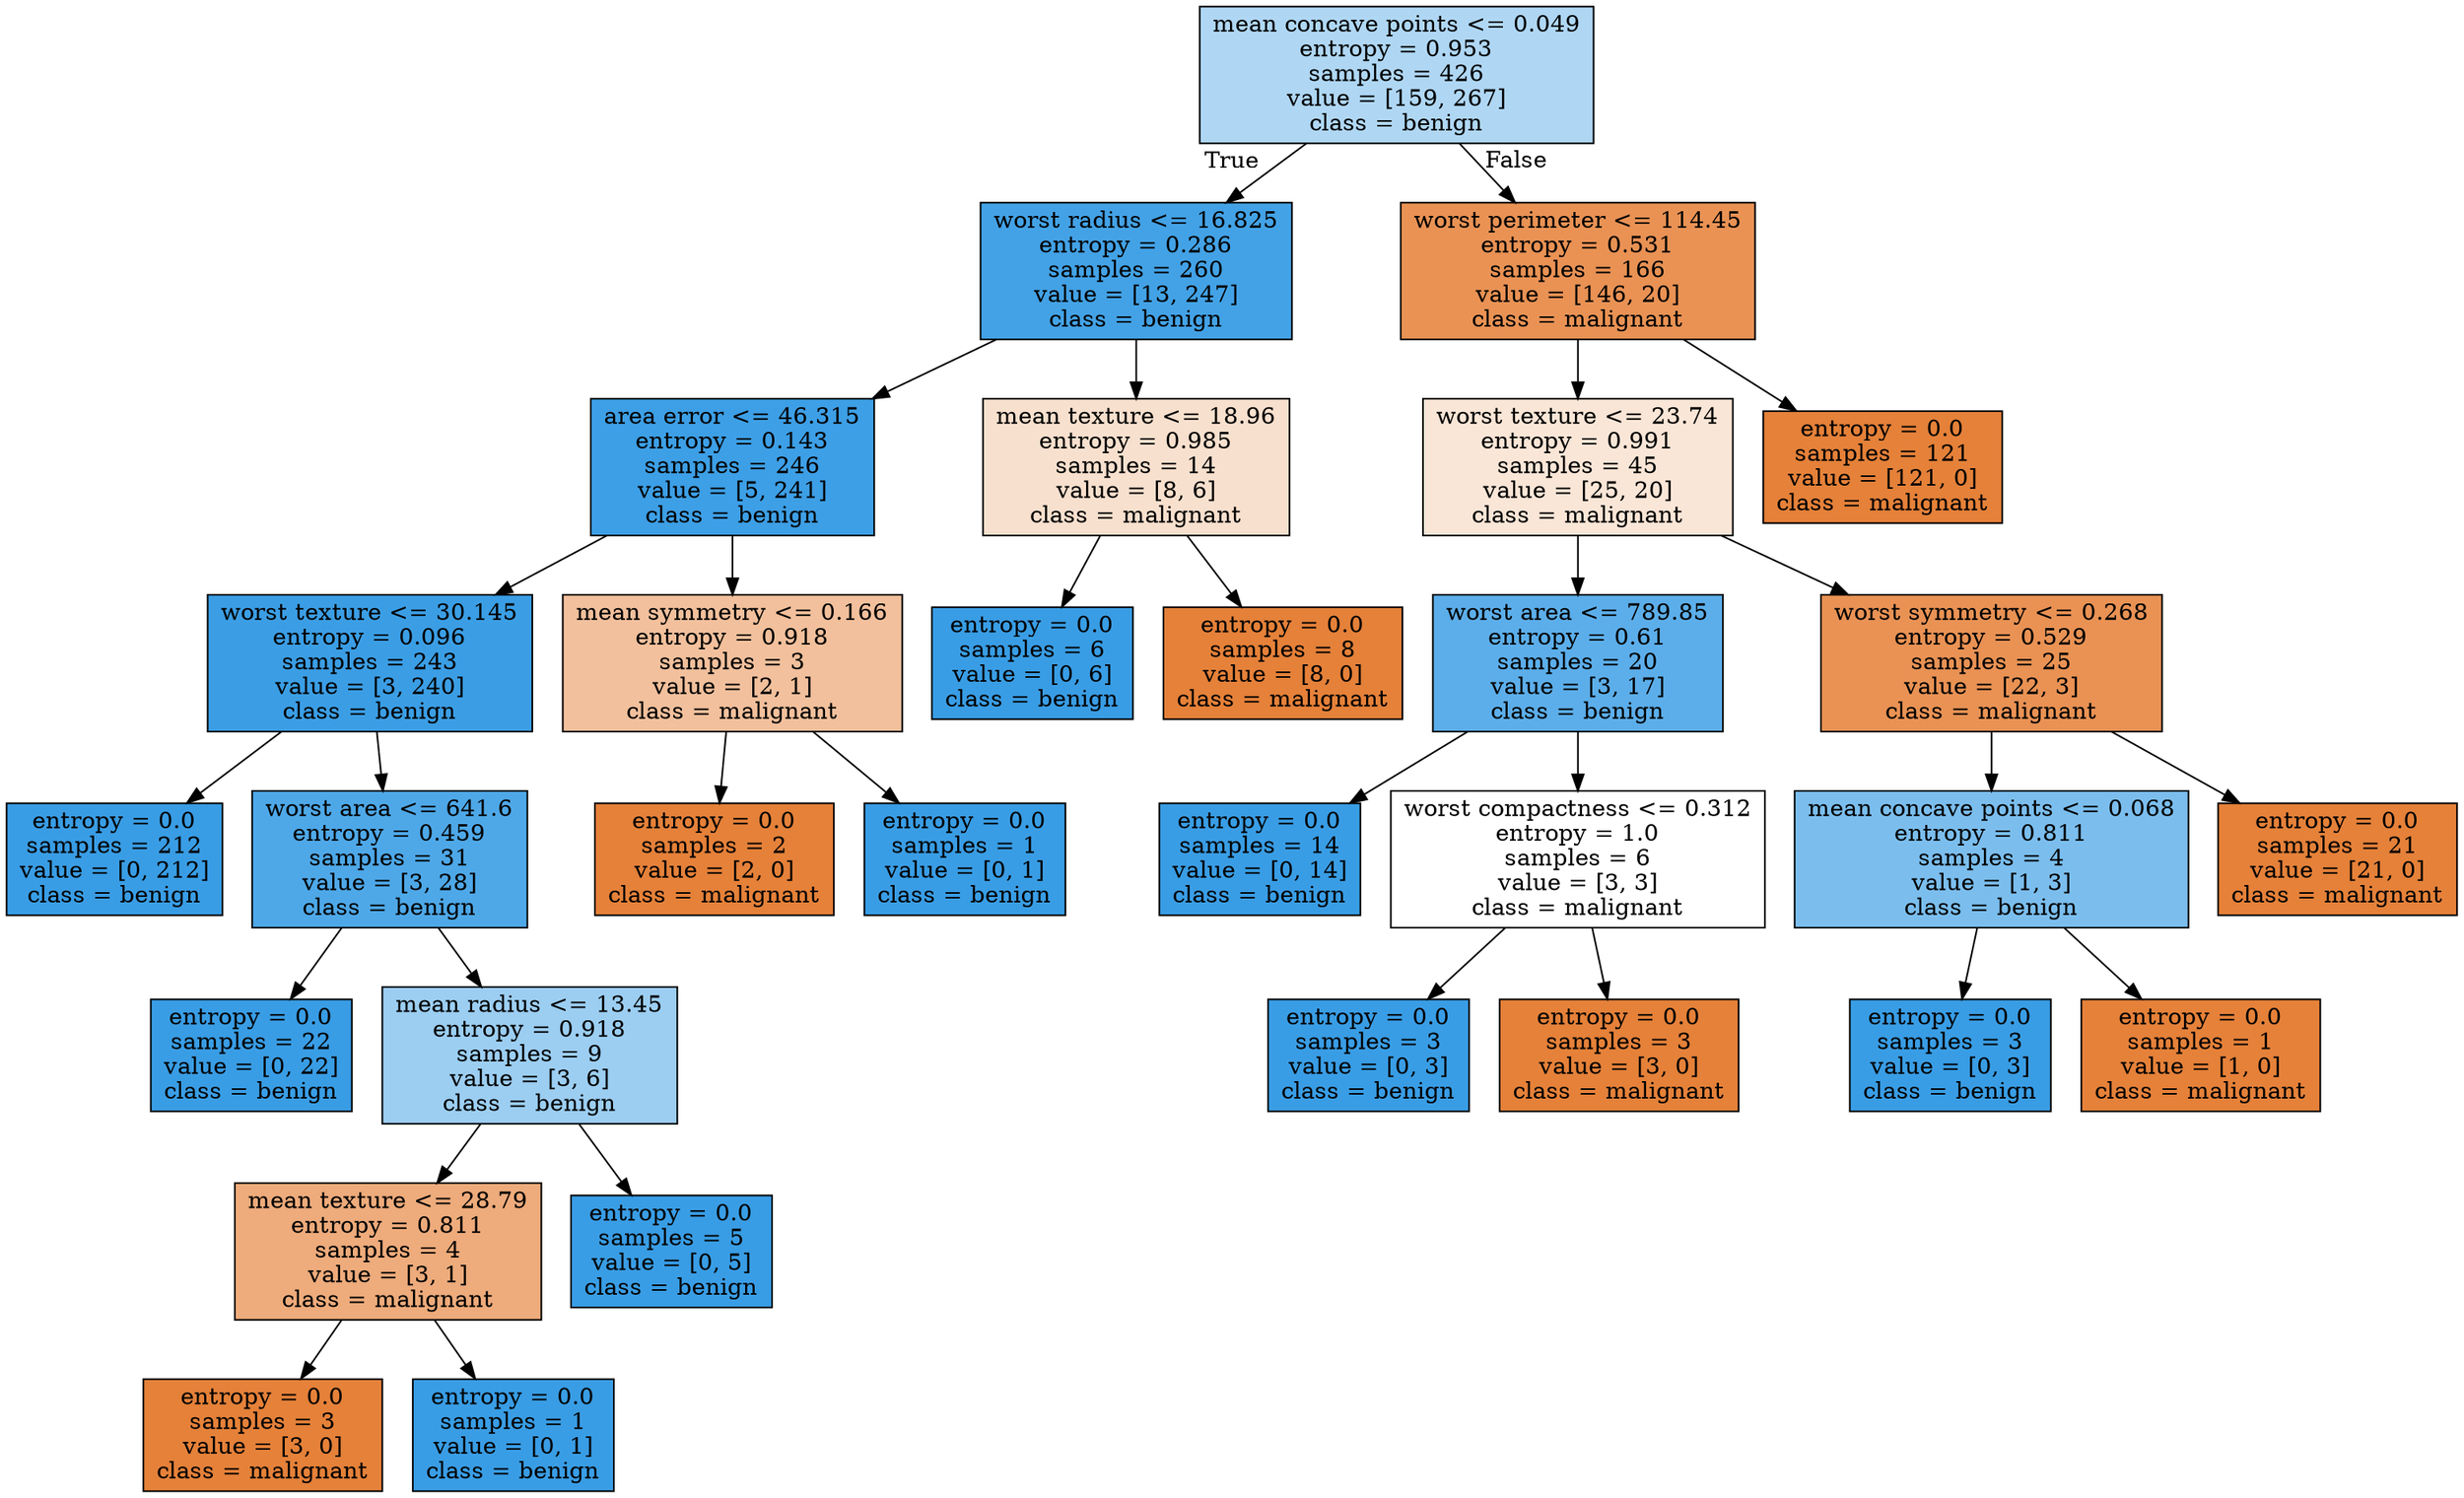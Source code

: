 digraph Tree {
node [shape=box, style="filled", color="black"] ;
0 [label="mean concave points <= 0.049\nentropy = 0.953\nsamples = 426\nvalue = [159, 267]\nclass = benign", fillcolor="#afd7f4"] ;
1 [label="worst radius <= 16.825\nentropy = 0.286\nsamples = 260\nvalue = [13, 247]\nclass = benign", fillcolor="#43a2e6"] ;
0 -> 1 [labeldistance=2.5, labelangle=45, headlabel="True"] ;
2 [label="area error <= 46.315\nentropy = 0.143\nsamples = 246\nvalue = [5, 241]\nclass = benign", fillcolor="#3d9fe6"] ;
1 -> 2 ;
3 [label="worst texture <= 30.145\nentropy = 0.096\nsamples = 243\nvalue = [3, 240]\nclass = benign", fillcolor="#3b9ee5"] ;
2 -> 3 ;
4 [label="entropy = 0.0\nsamples = 212\nvalue = [0, 212]\nclass = benign", fillcolor="#399de5"] ;
3 -> 4 ;
5 [label="worst area <= 641.6\nentropy = 0.459\nsamples = 31\nvalue = [3, 28]\nclass = benign", fillcolor="#4ea8e8"] ;
3 -> 5 ;
6 [label="entropy = 0.0\nsamples = 22\nvalue = [0, 22]\nclass = benign", fillcolor="#399de5"] ;
5 -> 6 ;
7 [label="mean radius <= 13.45\nentropy = 0.918\nsamples = 9\nvalue = [3, 6]\nclass = benign", fillcolor="#9ccef2"] ;
5 -> 7 ;
8 [label="mean texture <= 28.79\nentropy = 0.811\nsamples = 4\nvalue = [3, 1]\nclass = malignant", fillcolor="#eeab7b"] ;
7 -> 8 ;
9 [label="entropy = 0.0\nsamples = 3\nvalue = [3, 0]\nclass = malignant", fillcolor="#e58139"] ;
8 -> 9 ;
10 [label="entropy = 0.0\nsamples = 1\nvalue = [0, 1]\nclass = benign", fillcolor="#399de5"] ;
8 -> 10 ;
11 [label="entropy = 0.0\nsamples = 5\nvalue = [0, 5]\nclass = benign", fillcolor="#399de5"] ;
7 -> 11 ;
12 [label="mean symmetry <= 0.166\nentropy = 0.918\nsamples = 3\nvalue = [2, 1]\nclass = malignant", fillcolor="#f2c09c"] ;
2 -> 12 ;
13 [label="entropy = 0.0\nsamples = 2\nvalue = [2, 0]\nclass = malignant", fillcolor="#e58139"] ;
12 -> 13 ;
14 [label="entropy = 0.0\nsamples = 1\nvalue = [0, 1]\nclass = benign", fillcolor="#399de5"] ;
12 -> 14 ;
15 [label="mean texture <= 18.96\nentropy = 0.985\nsamples = 14\nvalue = [8, 6]\nclass = malignant", fillcolor="#f8e0ce"] ;
1 -> 15 ;
16 [label="entropy = 0.0\nsamples = 6\nvalue = [0, 6]\nclass = benign", fillcolor="#399de5"] ;
15 -> 16 ;
17 [label="entropy = 0.0\nsamples = 8\nvalue = [8, 0]\nclass = malignant", fillcolor="#e58139"] ;
15 -> 17 ;
18 [label="worst perimeter <= 114.45\nentropy = 0.531\nsamples = 166\nvalue = [146, 20]\nclass = malignant", fillcolor="#e99254"] ;
0 -> 18 [labeldistance=2.5, labelangle=-45, headlabel="False"] ;
19 [label="worst texture <= 23.74\nentropy = 0.991\nsamples = 45\nvalue = [25, 20]\nclass = malignant", fillcolor="#fae6d7"] ;
18 -> 19 ;
20 [label="worst area <= 789.85\nentropy = 0.61\nsamples = 20\nvalue = [3, 17]\nclass = benign", fillcolor="#5caeea"] ;
19 -> 20 ;
21 [label="entropy = 0.0\nsamples = 14\nvalue = [0, 14]\nclass = benign", fillcolor="#399de5"] ;
20 -> 21 ;
22 [label="worst compactness <= 0.312\nentropy = 1.0\nsamples = 6\nvalue = [3, 3]\nclass = malignant", fillcolor="#ffffff"] ;
20 -> 22 ;
23 [label="entropy = 0.0\nsamples = 3\nvalue = [0, 3]\nclass = benign", fillcolor="#399de5"] ;
22 -> 23 ;
24 [label="entropy = 0.0\nsamples = 3\nvalue = [3, 0]\nclass = malignant", fillcolor="#e58139"] ;
22 -> 24 ;
25 [label="worst symmetry <= 0.268\nentropy = 0.529\nsamples = 25\nvalue = [22, 3]\nclass = malignant", fillcolor="#e99254"] ;
19 -> 25 ;
26 [label="mean concave points <= 0.068\nentropy = 0.811\nsamples = 4\nvalue = [1, 3]\nclass = benign", fillcolor="#7bbeee"] ;
25 -> 26 ;
27 [label="entropy = 0.0\nsamples = 3\nvalue = [0, 3]\nclass = benign", fillcolor="#399de5"] ;
26 -> 27 ;
28 [label="entropy = 0.0\nsamples = 1\nvalue = [1, 0]\nclass = malignant", fillcolor="#e58139"] ;
26 -> 28 ;
29 [label="entropy = 0.0\nsamples = 21\nvalue = [21, 0]\nclass = malignant", fillcolor="#e58139"] ;
25 -> 29 ;
30 [label="entropy = 0.0\nsamples = 121\nvalue = [121, 0]\nclass = malignant", fillcolor="#e58139"] ;
18 -> 30 ;
}
